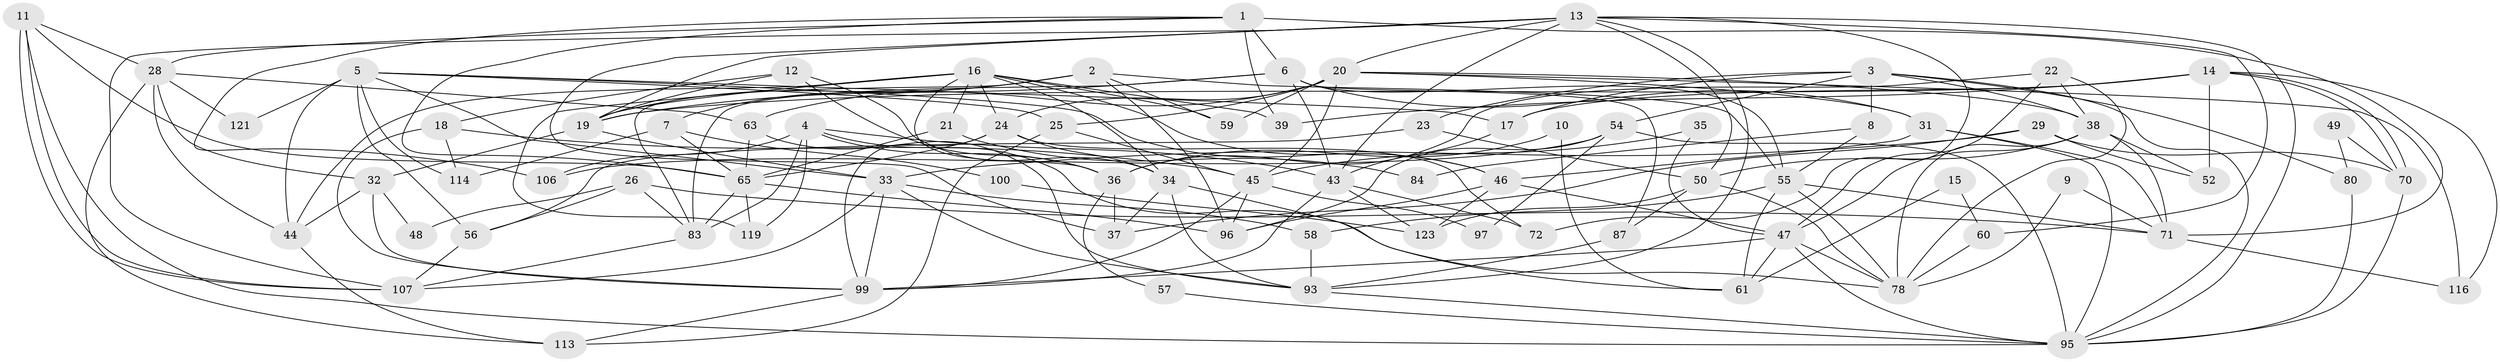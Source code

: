 // original degree distribution, {4: 0.21951219512195122, 3: 0.22764227642276422, 5: 0.23577235772357724, 2: 0.18699186991869918, 9: 0.008130081300813009, 6: 0.06504065040650407, 7: 0.032520325203252036, 8: 0.024390243902439025}
// Generated by graph-tools (version 1.1) at 2025/41/03/06/25 10:41:54]
// undirected, 78 vertices, 193 edges
graph export_dot {
graph [start="1"]
  node [color=gray90,style=filled];
  1 [super="+103"];
  2 [super="+41"];
  3 [super="+77"];
  4 [super="+117"];
  5 [super="+109"];
  6 [super="+85"];
  7;
  8;
  9;
  10;
  11;
  12 [super="+120"];
  13 [super="+53"];
  14 [super="+27"];
  15;
  16 [super="+67"];
  17;
  18 [super="+30"];
  19 [super="+75"];
  20 [super="+101"];
  21;
  22 [super="+90"];
  23;
  24 [super="+68"];
  25 [super="+111"];
  26 [super="+69"];
  28 [super="+89"];
  29;
  31 [super="+91"];
  32 [super="+42"];
  33 [super="+40"];
  34;
  35;
  36 [super="+94"];
  37 [super="+62"];
  38 [super="+51"];
  39;
  43 [super="+108"];
  44;
  45 [super="+82"];
  46 [super="+73"];
  47 [super="+74"];
  48;
  49;
  50 [super="+118"];
  52 [super="+81"];
  54 [super="+102"];
  55 [super="+76"];
  56 [super="+122"];
  57;
  58;
  59 [super="+64"];
  60;
  61 [super="+88"];
  63 [super="+86"];
  65 [super="+66"];
  70 [super="+110"];
  71 [super="+92"];
  72;
  78 [super="+79"];
  80;
  83 [super="+105"];
  84;
  87;
  93 [super="+98"];
  95 [super="+104"];
  96;
  97;
  99 [super="+115"];
  100;
  106;
  107 [super="+112"];
  113;
  114;
  116;
  119;
  121;
  123;
  1 -- 71 [weight=2];
  1 -- 106;
  1 -- 28;
  1 -- 65;
  1 -- 6;
  1 -- 39;
  2 -- 96;
  2 -- 7;
  2 -- 59;
  2 -- 19;
  2 -- 83;
  2 -- 55;
  3 -- 17;
  3 -- 23;
  3 -- 80;
  3 -- 54;
  3 -- 38;
  3 -- 8;
  3 -- 95;
  4 -- 119;
  4 -- 36;
  4 -- 106;
  4 -- 43;
  4 -- 83 [weight=2];
  4 -- 78;
  5 -- 56 [weight=2];
  5 -- 25;
  5 -- 114;
  5 -- 17;
  5 -- 121;
  5 -- 44;
  5 -- 46;
  5 -- 33;
  6 -- 55;
  6 -- 83;
  6 -- 87;
  6 -- 31;
  6 -- 19;
  6 -- 43;
  7 -- 100;
  7 -- 114;
  7 -- 65;
  8 -- 84;
  8 -- 55;
  9 -- 71;
  9 -- 78;
  10 -- 61;
  10 -- 36;
  11 -- 107;
  11 -- 107;
  11 -- 95;
  11 -- 28;
  11 -- 65;
  12 -- 18;
  12 -- 34;
  12 -- 19;
  12 -- 36;
  13 -- 60;
  13 -- 19;
  13 -- 20;
  13 -- 72;
  13 -- 43;
  13 -- 37;
  13 -- 50;
  13 -- 107;
  13 -- 95;
  13 -- 93;
  14 -- 70;
  14 -- 70;
  14 -- 52;
  14 -- 17;
  14 -- 116;
  14 -- 39;
  14 -- 19;
  15 -- 60;
  15 -- 61;
  16 -- 34;
  16 -- 21;
  16 -- 19;
  16 -- 36;
  16 -- 119;
  16 -- 39;
  16 -- 24;
  16 -- 59;
  16 -- 44;
  16 -- 46;
  17 -- 43;
  18 -- 114;
  18 -- 45;
  18 -- 99;
  19 -- 32;
  19 -- 33;
  20 -- 24;
  20 -- 25;
  20 -- 45;
  20 -- 116;
  20 -- 31;
  20 -- 38;
  20 -- 59;
  20 -- 63;
  21 -- 84;
  21 -- 65;
  22 -- 38;
  22 -- 36;
  22 -- 78;
  22 -- 47;
  23 -- 50;
  23 -- 56;
  24 -- 99;
  24 -- 34;
  24 -- 72;
  24 -- 65 [weight=2];
  25 -- 45;
  25 -- 113;
  26 -- 71;
  26 -- 48;
  26 -- 56;
  26 -- 83;
  28 -- 113;
  28 -- 121;
  28 -- 44;
  28 -- 32;
  28 -- 63;
  29 -- 33 [weight=2];
  29 -- 37;
  29 -- 70;
  29 -- 52;
  31 -- 71;
  31 -- 95;
  31 -- 46;
  32 -- 99;
  32 -- 48;
  32 -- 44;
  33 -- 93;
  33 -- 58;
  33 -- 99;
  33 -- 107;
  34 -- 93;
  34 -- 37;
  34 -- 61;
  35 -- 45;
  35 -- 47;
  36 -- 57;
  36 -- 37;
  38 -- 47;
  38 -- 50;
  38 -- 52;
  38 -- 71;
  38 -- 78;
  43 -- 72;
  43 -- 123;
  43 -- 99;
  44 -- 113;
  45 -- 96;
  45 -- 97;
  45 -- 99;
  46 -- 47;
  46 -- 96;
  46 -- 123;
  47 -- 95;
  47 -- 99;
  47 -- 78;
  47 -- 61;
  49 -- 70;
  49 -- 80;
  50 -- 87;
  50 -- 123;
  50 -- 78;
  54 -- 106;
  54 -- 96;
  54 -- 97;
  54 -- 95;
  55 -- 61 [weight=2];
  55 -- 71;
  55 -- 58;
  55 -- 78;
  56 -- 107;
  57 -- 95;
  58 -- 93;
  60 -- 78;
  63 -- 65;
  63 -- 93;
  65 -- 119;
  65 -- 96;
  65 -- 83;
  70 -- 95;
  71 -- 116 [weight=2];
  80 -- 95;
  83 -- 107;
  87 -- 93;
  93 -- 95;
  99 -- 113;
  100 -- 123;
}
